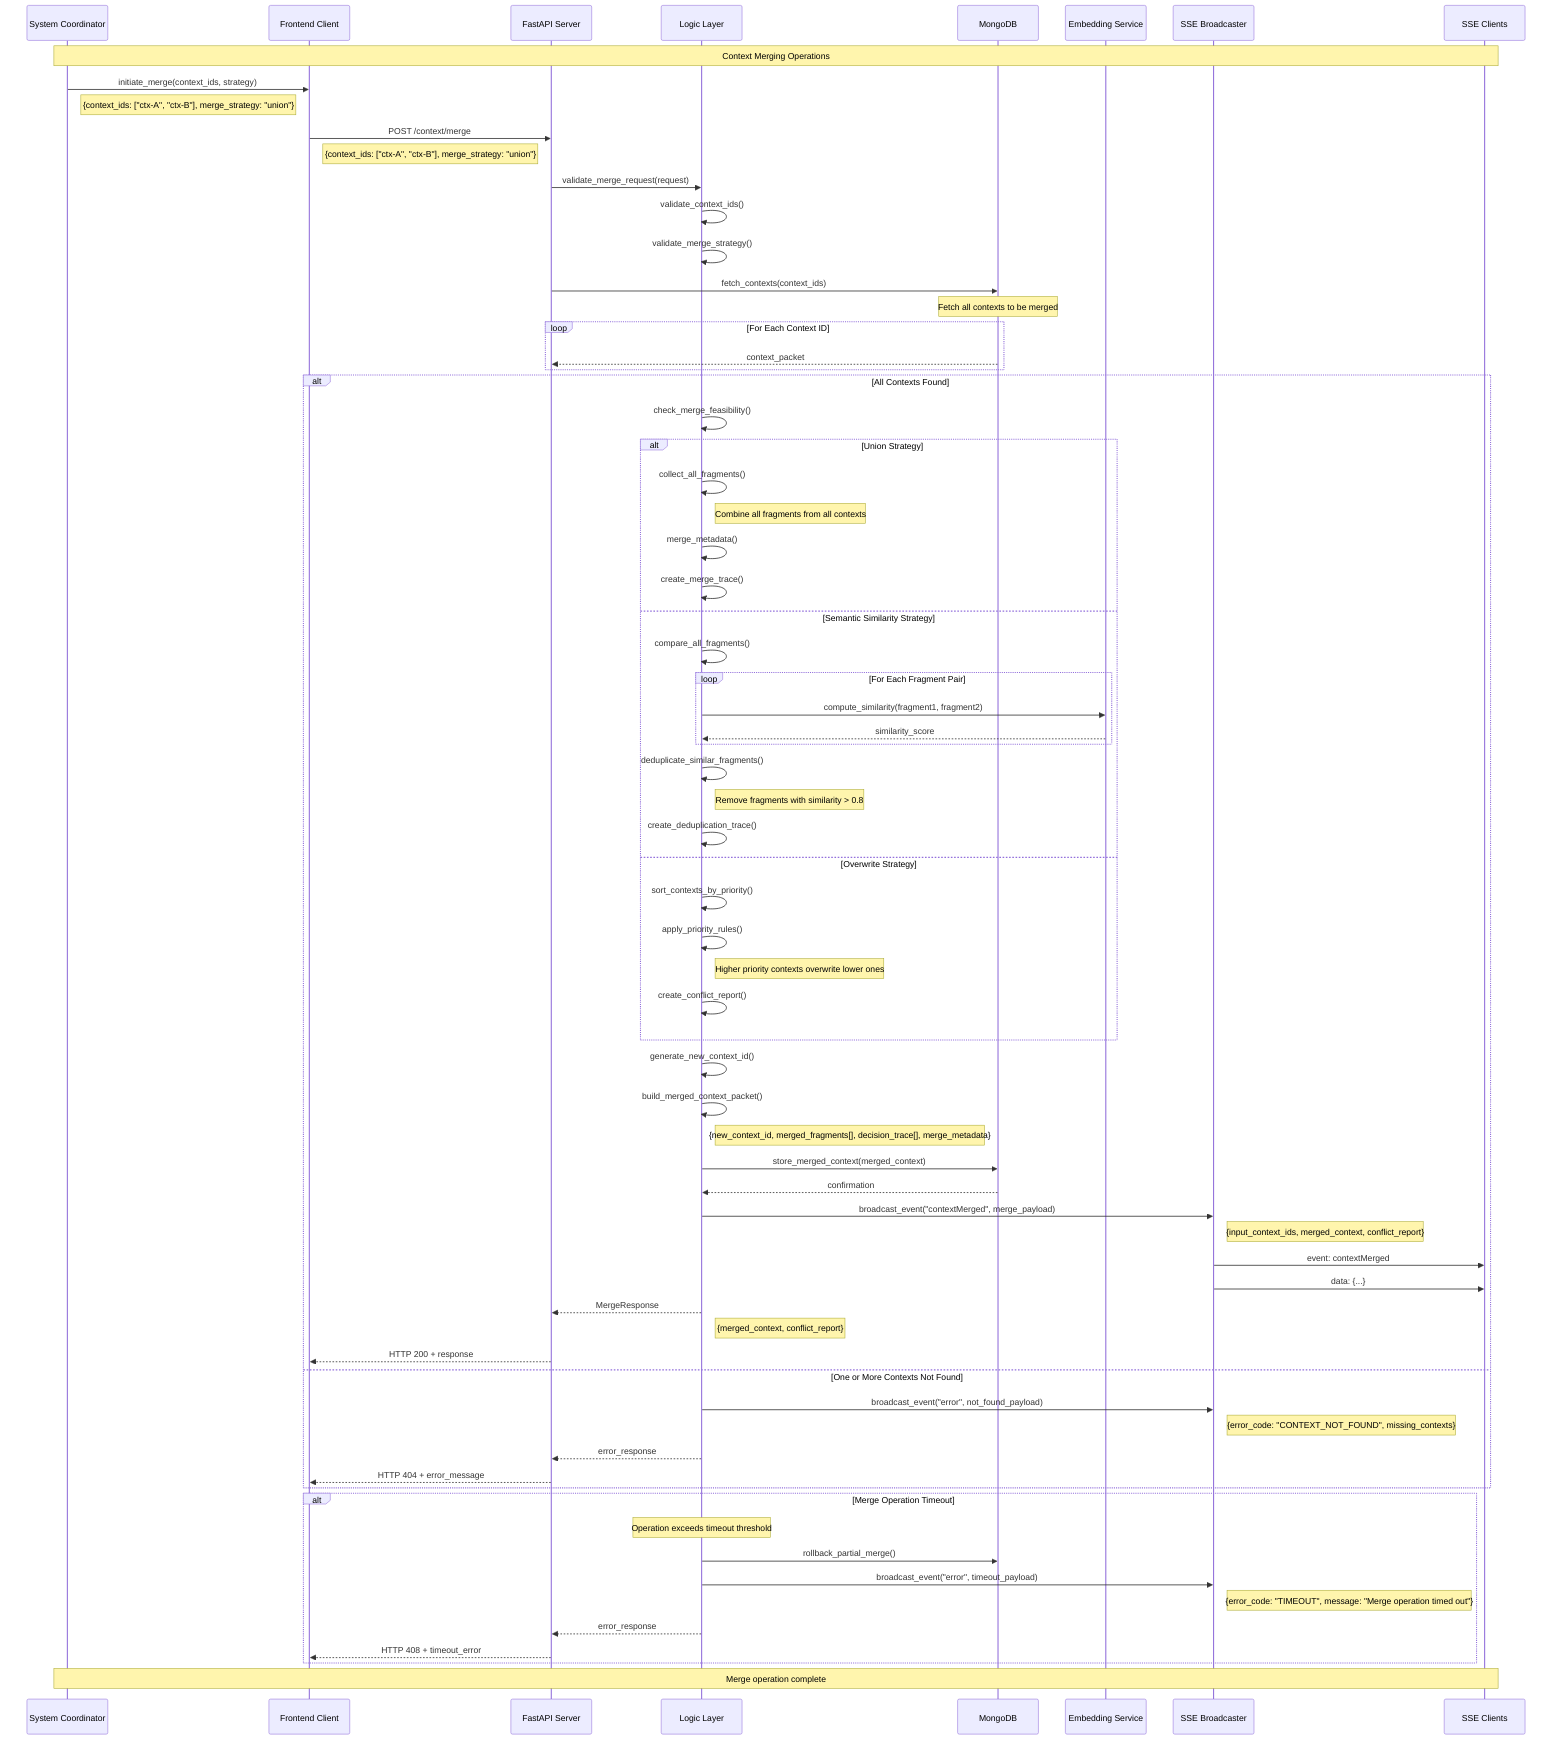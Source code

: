 sequenceDiagram
    participant Coordinator as System Coordinator
    participant Frontend as Frontend Client
    participant API as FastAPI Server
    participant Logic as Logic Layer
    participant DB as MongoDB
    participant Embedding as Embedding Service
    participant SSE as SSE Broadcaster
    participant Clients as SSE Clients

    Note over Coordinator,Clients: Context Merging Operations

    Coordinator->>Frontend: initiate_merge(context_ids, strategy)
    Note right of Coordinator: {context_ids: ["ctx-A", "ctx-B"], merge_strategy: "union"}

    Frontend->>API: POST /context/merge
    Note right of Frontend: {context_ids: ["ctx-A", "ctx-B"], merge_strategy: "union"}

    API->>Logic: validate_merge_request(request)
    Logic->>Logic: validate_context_ids()
    Logic->>Logic: validate_merge_strategy()

    API->>DB: fetch_contexts(context_ids)
    Note over DB: Fetch all contexts to be merged

    loop For Each Context ID
        DB-->>API: context_packet
    end

    alt All Contexts Found
        Logic->>Logic: check_merge_feasibility()

        alt Union Strategy
            Logic->>Logic: collect_all_fragments()
            Note right of Logic: Combine all fragments from all contexts
            Logic->>Logic: merge_metadata()
            Logic->>Logic: create_merge_trace()

        else Semantic Similarity Strategy
            Logic->>Logic: compare_all_fragments()

            loop For Each Fragment Pair
                Logic->>Embedding: compute_similarity(fragment1, fragment2)
                Embedding-->>Logic: similarity_score
            end

            Logic->>Logic: deduplicate_similar_fragments()
            Note right of Logic: Remove fragments with similarity > 0.8
            Logic->>Logic: create_deduplication_trace()

        else Overwrite Strategy
            Logic->>Logic: sort_contexts_by_priority()
            Logic->>Logic: apply_priority_rules()
            Note right of Logic: Higher priority contexts overwrite lower ones
            Logic->>Logic: create_conflict_report()
        end

        Logic->>Logic: generate_new_context_id()
        Logic->>Logic: build_merged_context_packet()
        Note right of Logic: {new_context_id, merged_fragments[], decision_trace[], merge_metadata}

        Logic->>DB: store_merged_context(merged_context)
        DB-->>Logic: confirmation

        Logic->>SSE: broadcast_event("contextMerged", merge_payload)
        Note right of SSE: {input_context_ids, merged_context, conflict_report}

        SSE->>Clients: event: contextMerged
        SSE->>Clients: data: {...}

        Logic-->>API: MergeResponse
        Note right of Logic: {merged_context, conflict_report}

        API-->>Frontend: HTTP 200 + response

    else One or More Contexts Not Found
        Logic->>SSE: broadcast_event("error", not_found_payload)
        Note right of SSE: {error_code: "CONTEXT_NOT_FOUND", missing_contexts}

        Logic-->>API: error_response
        API-->>Frontend: HTTP 404 + error_message
    end

    alt Merge Operation Timeout
        Note over Logic: Operation exceeds timeout threshold
        Logic->>DB: rollback_partial_merge()
        Logic->>SSE: broadcast_event("error", timeout_payload)
        Note right of SSE: {error_code: "TIMEOUT", message: "Merge operation timed out"}

        Logic-->>API: error_response
        API-->>Frontend: HTTP 408 + timeout_error
    end

    Note over Coordinator,Clients: Merge operation complete